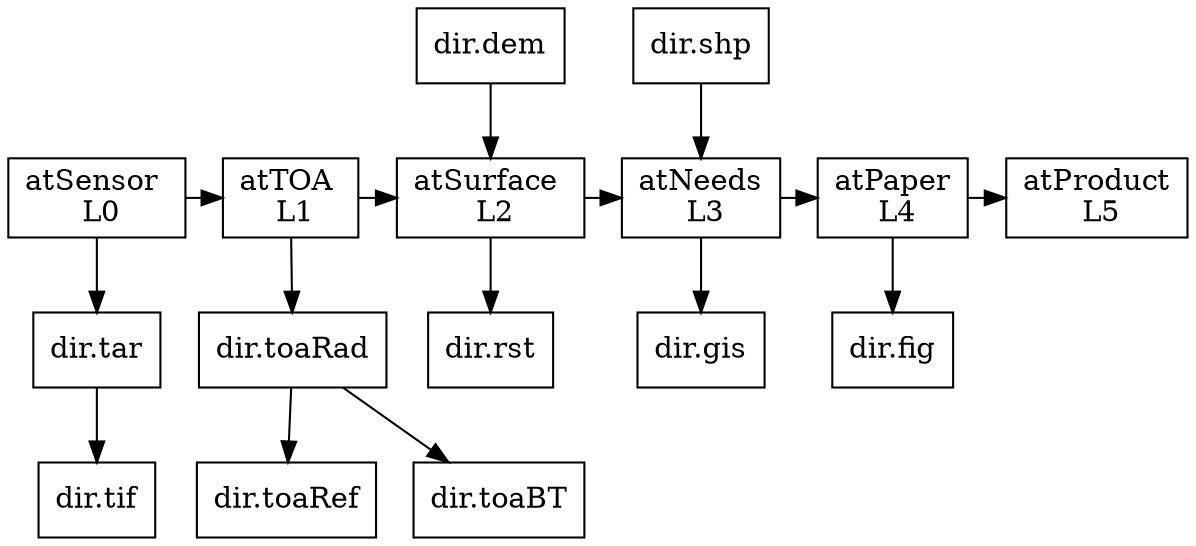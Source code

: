 
digraph {
node [shape = box]
L0 [label = "atSensor \n L0"]
L1 [label = "atTOA \n L1"]
L2 [label = "atSurface \n L2"]
L3 [label = "atNeeds\n L3"]
L4 [label = "atPaper\n L4"]
L5 [label = "atProduct\n L5"]
L0 -> L1 -> L2 -> L3 -> L4 -> L5
{rank =same; L0, L1,L2,L3,L4,L5}
L0 -> "dir.tar" -> "dir.tif"
L1 -> "dir.toaRad" -> {"dir.toaRef", "dir.toaBT"}
"dir.dem" -> L2 -> "dir.rst"
"dir.shp" -> L3 -> "dir.gis"
L4 -> "dir.fig"
}
